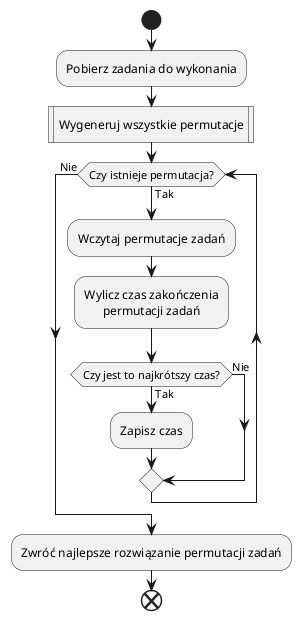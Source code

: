 @startuml brute_force
skinparam monochrome true
skinparam shadowing false
skinparam defaultTextAlignment center

start
:Pobierz zadania do wykonania;
:Wygeneruj wszystkie permutacje|
while (Czy istnieje permutacja?) is (Tak)
  :Wczytaj permutacje zadań;
  :Wylicz czas zakończenia\npermutacji zadań;
  if (Czy jest to najkrótszy czas?) then (Tak)
    :Zapisz czas;
  else (Nie)
  endif
endwhile (Nie)
:Zwróć najlepsze rozwiązanie permutacji zadań;
end

@enduml